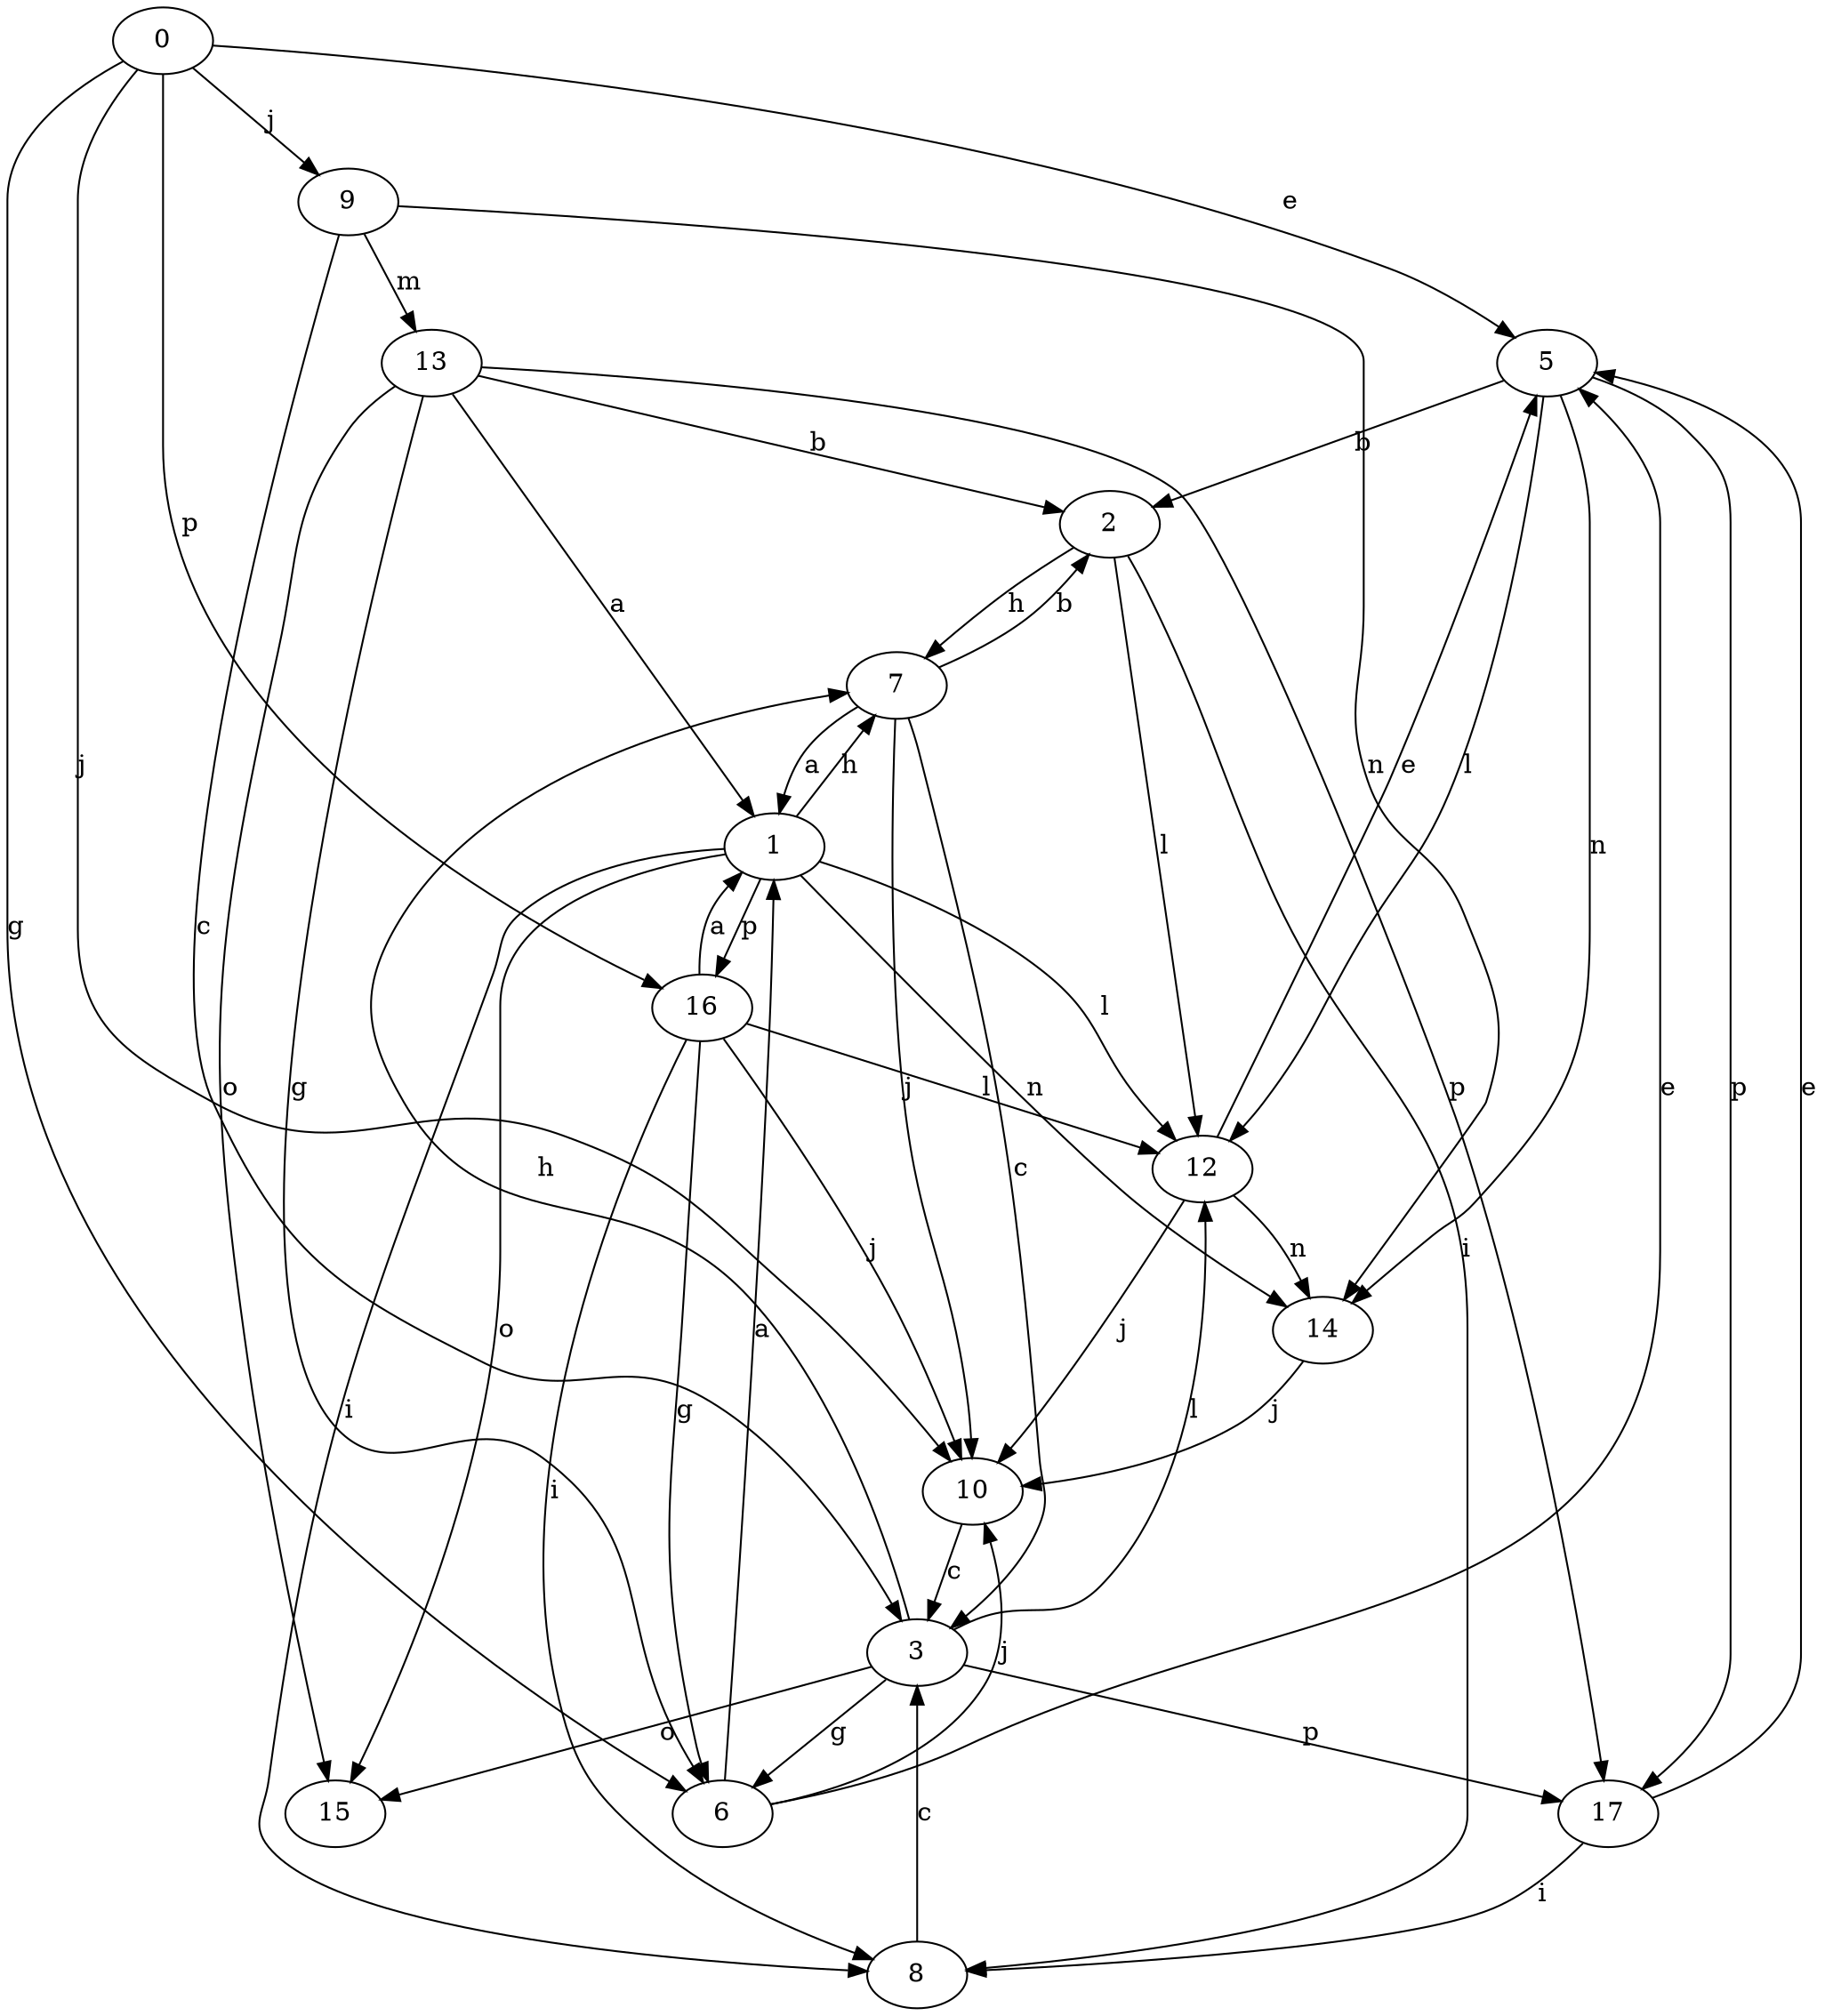 strict digraph  {
0;
1;
2;
3;
5;
6;
7;
8;
9;
10;
12;
13;
14;
15;
16;
17;
0 -> 5  [label=e];
0 -> 6  [label=g];
0 -> 9  [label=j];
0 -> 10  [label=j];
0 -> 16  [label=p];
1 -> 7  [label=h];
1 -> 8  [label=i];
1 -> 12  [label=l];
1 -> 14  [label=n];
1 -> 15  [label=o];
1 -> 16  [label=p];
2 -> 7  [label=h];
2 -> 8  [label=i];
2 -> 12  [label=l];
3 -> 6  [label=g];
3 -> 7  [label=h];
3 -> 12  [label=l];
3 -> 15  [label=o];
3 -> 17  [label=p];
5 -> 2  [label=b];
5 -> 12  [label=l];
5 -> 14  [label=n];
5 -> 17  [label=p];
6 -> 1  [label=a];
6 -> 5  [label=e];
6 -> 10  [label=j];
7 -> 1  [label=a];
7 -> 2  [label=b];
7 -> 3  [label=c];
7 -> 10  [label=j];
8 -> 3  [label=c];
9 -> 3  [label=c];
9 -> 13  [label=m];
9 -> 14  [label=n];
10 -> 3  [label=c];
12 -> 5  [label=e];
12 -> 10  [label=j];
12 -> 14  [label=n];
13 -> 1  [label=a];
13 -> 2  [label=b];
13 -> 6  [label=g];
13 -> 15  [label=o];
13 -> 17  [label=p];
14 -> 10  [label=j];
16 -> 1  [label=a];
16 -> 6  [label=g];
16 -> 8  [label=i];
16 -> 10  [label=j];
16 -> 12  [label=l];
17 -> 5  [label=e];
17 -> 8  [label=i];
}
